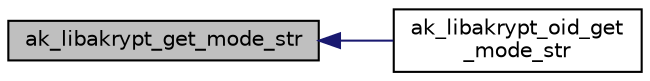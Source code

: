 digraph "ak_libakrypt_get_mode_str"
{
  edge [fontname="Helvetica",fontsize="10",labelfontname="Helvetica",labelfontsize="10"];
  node [fontname="Helvetica",fontsize="10",shape=record];
  rankdir="LR";
  Node1 [label="ak_libakrypt_get_mode_str",height=0.2,width=0.4,color="black", fillcolor="grey75", style="filled", fontcolor="black"];
  Node1 -> Node2 [dir="back",color="midnightblue",fontsize="10",style="solid",fontname="Helvetica"];
  Node2 [label="ak_libakrypt_oid_get\l_mode_str",height=0.2,width=0.4,color="black", fillcolor="white", style="filled",URL="$libakrypt_8h.html#a1a8c58ae300b617ab8b9706a18312839",tooltip="Получение словесного описания режима использования криптографического механизма. "];
}
